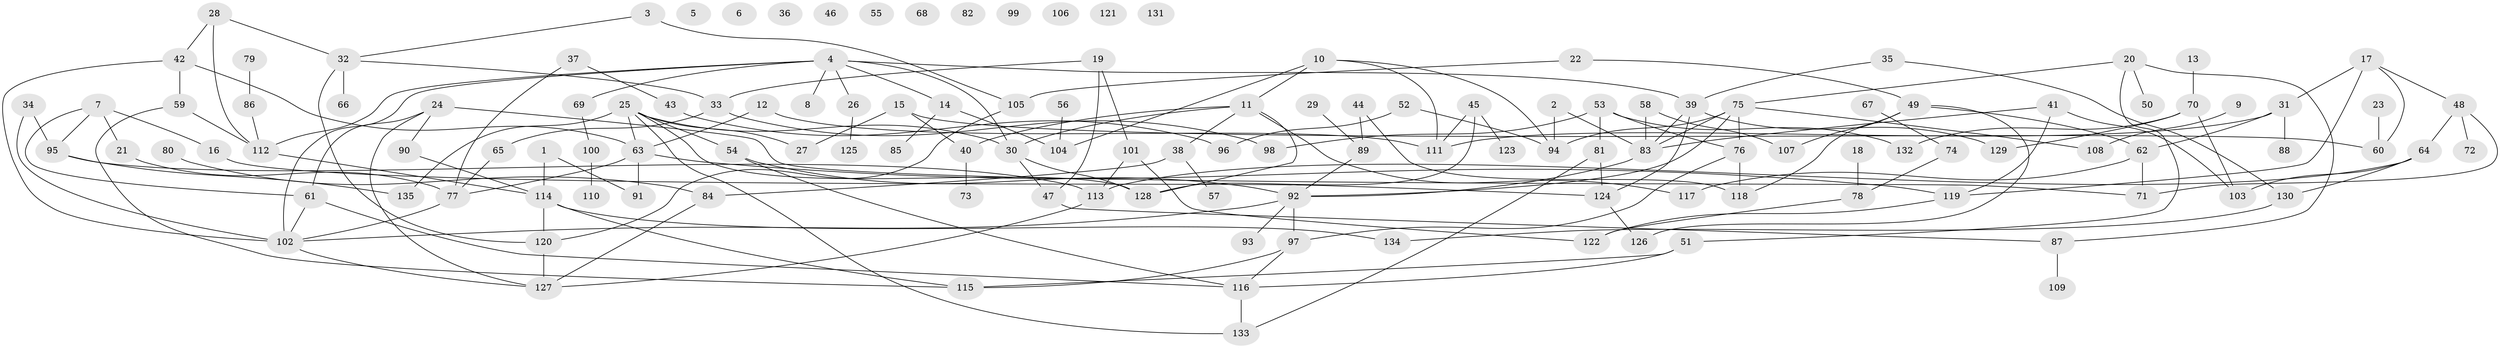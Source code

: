 // coarse degree distribution, {0: 0.13580246913580246, 4: 0.08641975308641975, 1: 0.1728395061728395, 5: 0.1111111111111111, 2: 0.2716049382716049, 3: 0.09876543209876543, 8: 0.024691358024691357, 7: 0.024691358024691357, 12: 0.012345679012345678, 6: 0.04938271604938271, 9: 0.012345679012345678}
// Generated by graph-tools (version 1.1) at 2025/43/03/04/25 21:43:45]
// undirected, 135 vertices, 184 edges
graph export_dot {
graph [start="1"]
  node [color=gray90,style=filled];
  1;
  2;
  3;
  4;
  5;
  6;
  7;
  8;
  9;
  10;
  11;
  12;
  13;
  14;
  15;
  16;
  17;
  18;
  19;
  20;
  21;
  22;
  23;
  24;
  25;
  26;
  27;
  28;
  29;
  30;
  31;
  32;
  33;
  34;
  35;
  36;
  37;
  38;
  39;
  40;
  41;
  42;
  43;
  44;
  45;
  46;
  47;
  48;
  49;
  50;
  51;
  52;
  53;
  54;
  55;
  56;
  57;
  58;
  59;
  60;
  61;
  62;
  63;
  64;
  65;
  66;
  67;
  68;
  69;
  70;
  71;
  72;
  73;
  74;
  75;
  76;
  77;
  78;
  79;
  80;
  81;
  82;
  83;
  84;
  85;
  86;
  87;
  88;
  89;
  90;
  91;
  92;
  93;
  94;
  95;
  96;
  97;
  98;
  99;
  100;
  101;
  102;
  103;
  104;
  105;
  106;
  107;
  108;
  109;
  110;
  111;
  112;
  113;
  114;
  115;
  116;
  117;
  118;
  119;
  120;
  121;
  122;
  123;
  124;
  125;
  126;
  127;
  128;
  129;
  130;
  131;
  132;
  133;
  134;
  135;
  1 -- 91;
  1 -- 114;
  2 -- 83;
  2 -- 94;
  3 -- 32;
  3 -- 105;
  4 -- 8;
  4 -- 14;
  4 -- 26;
  4 -- 30;
  4 -- 39;
  4 -- 69;
  4 -- 102;
  4 -- 112;
  7 -- 16;
  7 -- 21;
  7 -- 61;
  7 -- 95;
  9 -- 108;
  10 -- 11;
  10 -- 94;
  10 -- 104;
  10 -- 111;
  11 -- 30;
  11 -- 38;
  11 -- 40;
  11 -- 117;
  11 -- 128;
  12 -- 63;
  12 -- 111;
  13 -- 70;
  14 -- 85;
  14 -- 104;
  15 -- 27;
  15 -- 40;
  15 -- 60;
  16 -- 124;
  17 -- 31;
  17 -- 48;
  17 -- 60;
  17 -- 119;
  18 -- 78;
  19 -- 33;
  19 -- 47;
  19 -- 101;
  20 -- 50;
  20 -- 51;
  20 -- 75;
  20 -- 87;
  21 -- 77;
  22 -- 49;
  22 -- 105;
  23 -- 60;
  24 -- 61;
  24 -- 71;
  24 -- 90;
  24 -- 127;
  25 -- 27;
  25 -- 30;
  25 -- 54;
  25 -- 63;
  25 -- 128;
  25 -- 133;
  25 -- 135;
  26 -- 125;
  28 -- 32;
  28 -- 42;
  28 -- 112;
  29 -- 89;
  30 -- 47;
  30 -- 128;
  31 -- 62;
  31 -- 88;
  31 -- 111;
  32 -- 33;
  32 -- 66;
  32 -- 120;
  33 -- 65;
  33 -- 98;
  34 -- 95;
  34 -- 102;
  35 -- 39;
  35 -- 130;
  37 -- 43;
  37 -- 77;
  38 -- 57;
  38 -- 84;
  39 -- 83;
  39 -- 124;
  39 -- 129;
  40 -- 73;
  41 -- 83;
  41 -- 103;
  41 -- 119;
  42 -- 59;
  42 -- 63;
  42 -- 102;
  43 -- 96;
  44 -- 89;
  44 -- 118;
  45 -- 111;
  45 -- 123;
  45 -- 128;
  47 -- 87;
  48 -- 64;
  48 -- 71;
  48 -- 72;
  49 -- 62;
  49 -- 107;
  49 -- 118;
  49 -- 126;
  51 -- 115;
  51 -- 116;
  52 -- 94;
  52 -- 96;
  53 -- 76;
  53 -- 81;
  53 -- 98;
  53 -- 132;
  54 -- 92;
  54 -- 116;
  56 -- 104;
  58 -- 83;
  58 -- 107;
  59 -- 112;
  59 -- 115;
  61 -- 102;
  61 -- 116;
  62 -- 71;
  62 -- 117;
  63 -- 77;
  63 -- 91;
  63 -- 119;
  64 -- 103;
  64 -- 113;
  64 -- 130;
  65 -- 77;
  67 -- 74;
  69 -- 100;
  70 -- 103;
  70 -- 129;
  70 -- 132;
  74 -- 78;
  75 -- 76;
  75 -- 83;
  75 -- 92;
  75 -- 94;
  75 -- 108;
  76 -- 97;
  76 -- 118;
  77 -- 102;
  78 -- 122;
  79 -- 86;
  80 -- 84;
  81 -- 124;
  81 -- 133;
  83 -- 92;
  84 -- 127;
  86 -- 112;
  87 -- 109;
  89 -- 92;
  90 -- 114;
  92 -- 93;
  92 -- 97;
  92 -- 102;
  95 -- 113;
  95 -- 135;
  97 -- 115;
  97 -- 116;
  100 -- 110;
  101 -- 113;
  101 -- 122;
  102 -- 127;
  105 -- 120;
  112 -- 114;
  113 -- 127;
  114 -- 115;
  114 -- 120;
  114 -- 134;
  116 -- 133;
  119 -- 122;
  120 -- 127;
  124 -- 126;
  130 -- 134;
}
